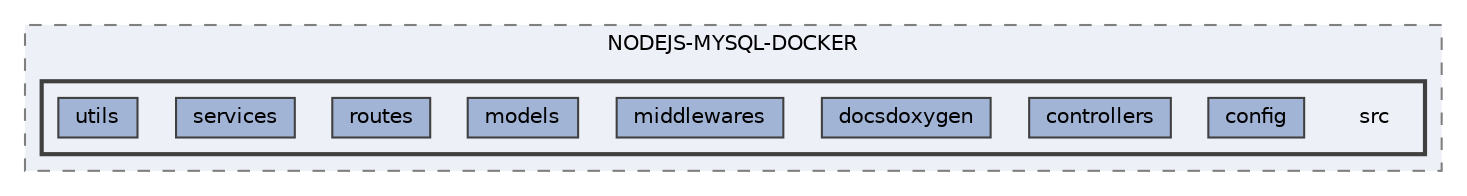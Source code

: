 digraph "src"
{
 // INTERACTIVE_SVG=YES
 // LATEX_PDF_SIZE
  bgcolor="transparent";
  edge [fontname=Helvetica,fontsize=10,labelfontname=Helvetica,labelfontsize=10];
  node [fontname=Helvetica,fontsize=10,shape=box,height=0.2,width=0.4];
  compound=true
  subgraph clusterdir_155199a24025cbc1cd0f0aa3da1e6731 {
    graph [ bgcolor="#edf0f7", pencolor="grey50", label="NODEJS-MYSQL-DOCKER", fontname=Helvetica,fontsize=10 style="filled,dashed", URL="dir_155199a24025cbc1cd0f0aa3da1e6731.html",tooltip=""]
  subgraph clusterdir_4461b9bc08d28c5b8611b93481ad6b82 {
    graph [ bgcolor="#edf0f7", pencolor="grey25", label="", fontname=Helvetica,fontsize=10 style="filled,bold", URL="dir_4461b9bc08d28c5b8611b93481ad6b82.html",tooltip=""]
    dir_4461b9bc08d28c5b8611b93481ad6b82 [shape=plaintext, label="src"];
  dir_ead32b43c77385f0b7833e2c029eaf31 [label="config", fillcolor="#a2b4d6", color="grey25", style="filled", URL="dir_ead32b43c77385f0b7833e2c029eaf31.html",tooltip=""];
  dir_50a246dbd73b18931a1c486339f6cd1a [label="controllers", fillcolor="#a2b4d6", color="grey25", style="filled", URL="dir_50a246dbd73b18931a1c486339f6cd1a.html",tooltip=""];
  dir_a00553a701a27cdeee5766bacff495a1 [label="docsdoxygen", fillcolor="#a2b4d6", color="grey25", style="filled", URL="dir_a00553a701a27cdeee5766bacff495a1.html",tooltip=""];
  dir_f4634cacfffba90f405a688dc8e71588 [label="middlewares", fillcolor="#a2b4d6", color="grey25", style="filled", URL="dir_f4634cacfffba90f405a688dc8e71588.html",tooltip=""];
  dir_78fad18509c776a853626e301c28143e [label="models", fillcolor="#a2b4d6", color="grey25", style="filled", URL="dir_78fad18509c776a853626e301c28143e.html",tooltip=""];
  dir_4dc9cdabb3e673d4cadce85b4d4358cc [label="routes", fillcolor="#a2b4d6", color="grey25", style="filled", URL="dir_4dc9cdabb3e673d4cadce85b4d4358cc.html",tooltip=""];
  dir_2027a38ed8a743f66be9c8f09216b1d0 [label="services", fillcolor="#a2b4d6", color="grey25", style="filled", URL="dir_2027a38ed8a743f66be9c8f09216b1d0.html",tooltip=""];
  dir_f68fabdef1a668f68365260f03c96465 [label="utils", fillcolor="#a2b4d6", color="grey25", style="filled", URL="dir_f68fabdef1a668f68365260f03c96465.html",tooltip=""];
  }
  }
}
